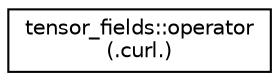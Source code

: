 digraph "Graphical Class Hierarchy"
{
 // LATEX_PDF_SIZE
  edge [fontname="Helvetica",fontsize="10",labelfontname="Helvetica",labelfontsize="10"];
  node [fontname="Helvetica",fontsize="10",shape=record];
  rankdir="LR";
  Node0 [label="tensor_fields::operator\l(.curl.)",height=0.2,width=0.4,color="black", fillcolor="white", style="filled",URL="$interfacetensor__fields_1_1operator_07_8curl_8_08.html",tooltip=" "];
}
